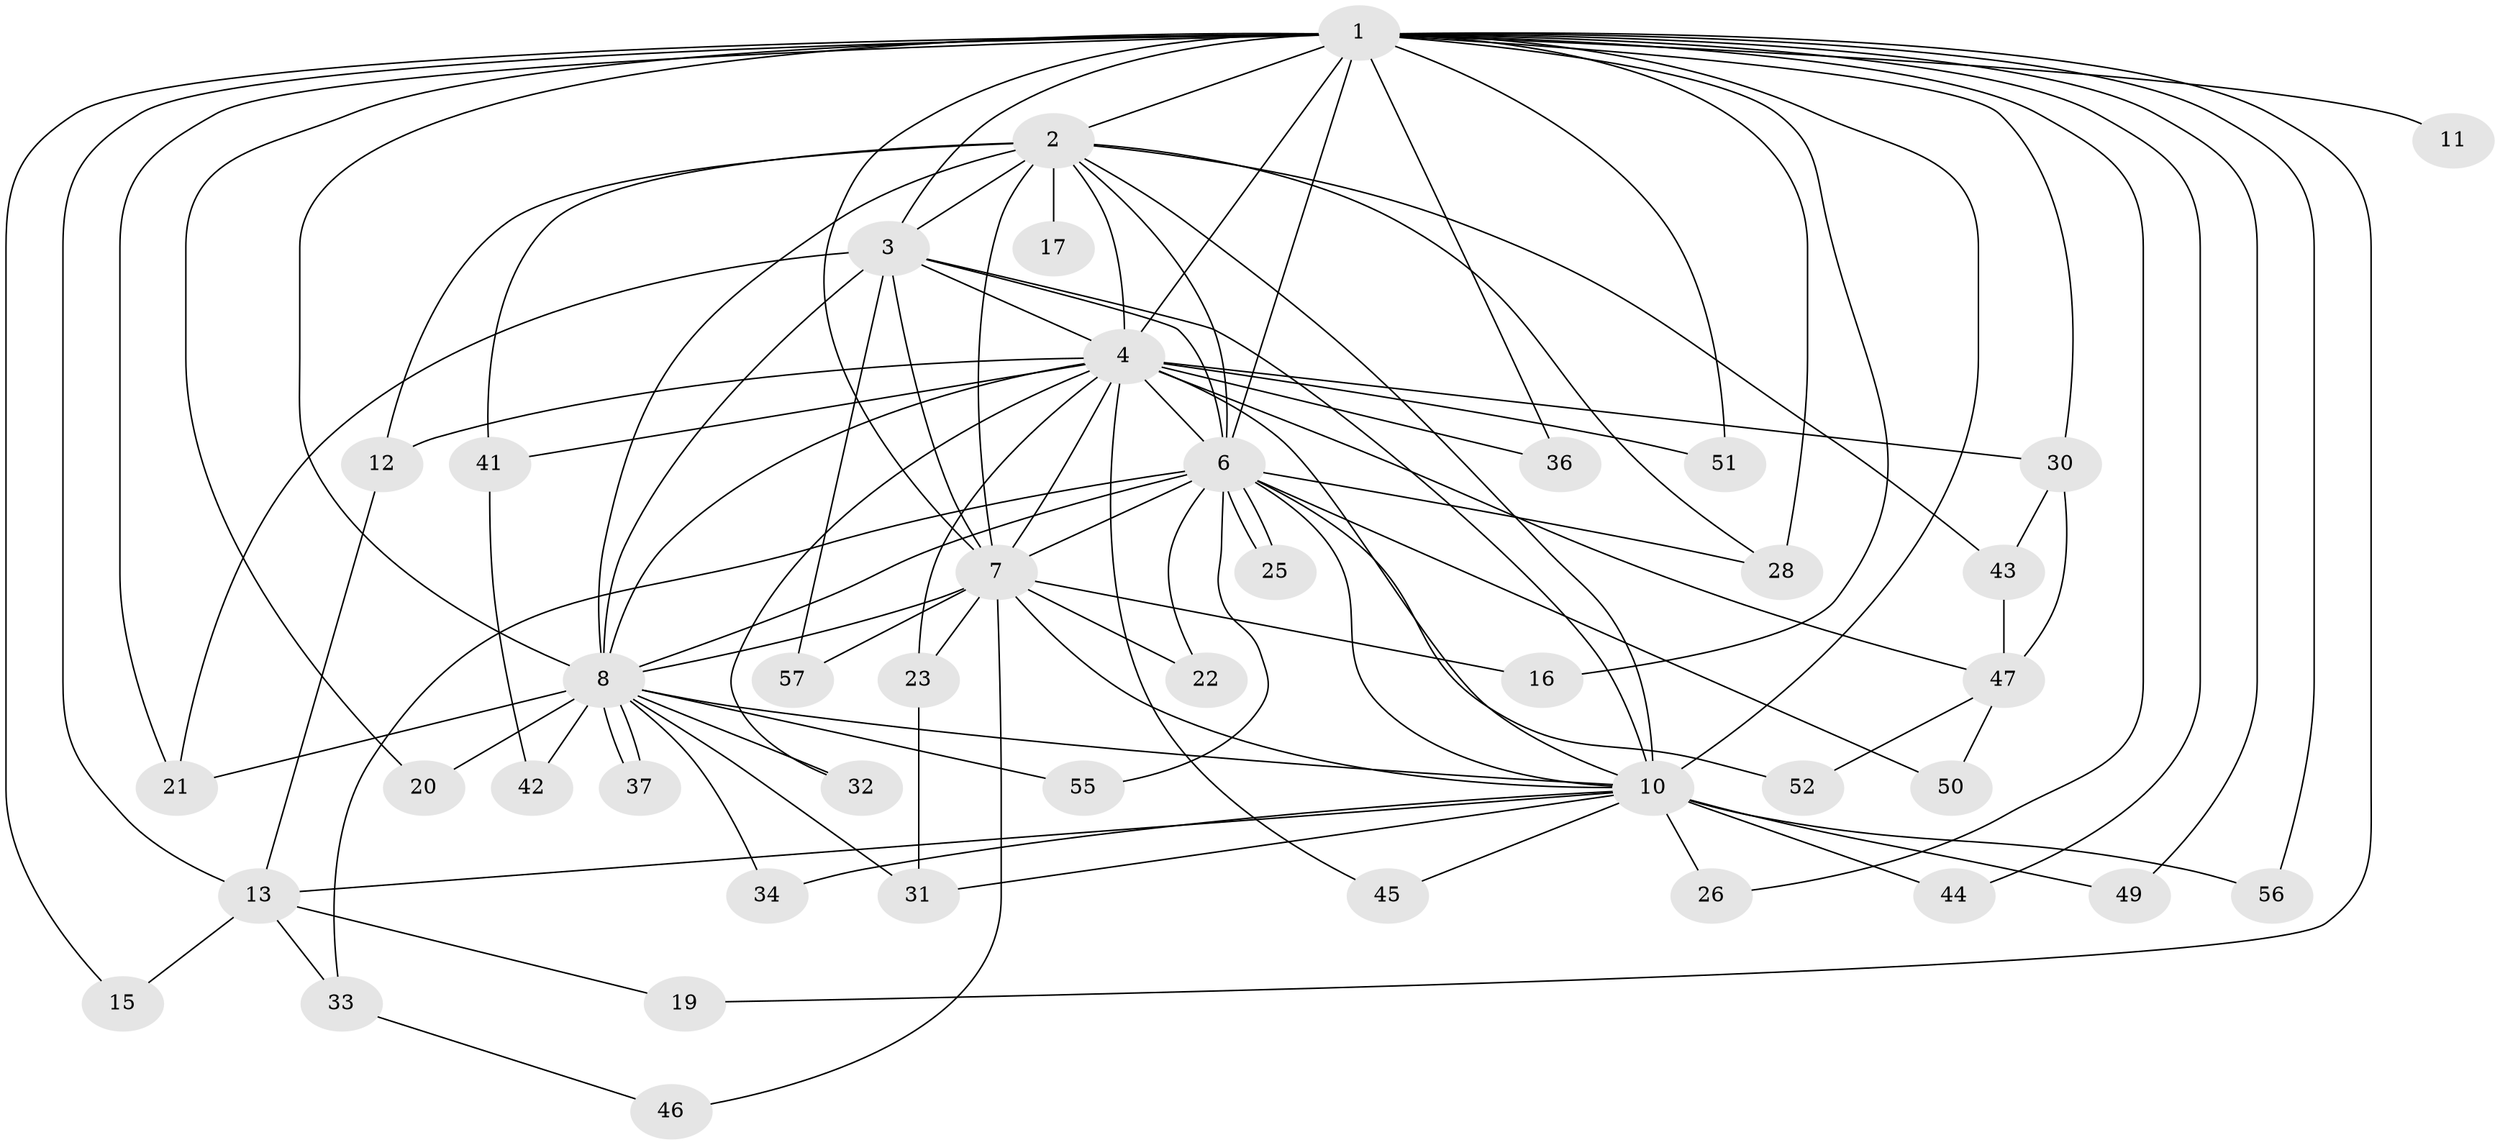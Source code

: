 // original degree distribution, {15: 0.017543859649122806, 11: 0.017543859649122806, 12: 0.017543859649122806, 17: 0.017543859649122806, 21: 0.017543859649122806, 18: 0.017543859649122806, 16: 0.05263157894736842, 20: 0.017543859649122806, 2: 0.5964912280701754, 4: 0.07017543859649122, 6: 0.017543859649122806, 3: 0.12280701754385964, 5: 0.017543859649122806}
// Generated by graph-tools (version 1.1) at 2025/11/02/27/25 16:11:01]
// undirected, 43 vertices, 101 edges
graph export_dot {
graph [start="1"]
  node [color=gray90,style=filled];
  1 [super="+5"];
  2 [super="+9"];
  3 [super="+18"];
  4 [super="+27"];
  6 [super="+39"];
  7 [super="+48"];
  8 [super="+24"];
  10 [super="+14"];
  11;
  12 [super="+29"];
  13 [super="+38"];
  15;
  16;
  17;
  19;
  20;
  21 [super="+53"];
  22;
  23 [super="+40"];
  25;
  26;
  28 [super="+35"];
  30;
  31;
  32;
  33;
  34;
  36;
  37;
  41;
  42;
  43;
  44;
  45;
  46;
  47 [super="+54"];
  49;
  50;
  51;
  52;
  55;
  56;
  57;
  1 -- 2 [weight=4];
  1 -- 3 [weight=2];
  1 -- 4 [weight=3];
  1 -- 6 [weight=2];
  1 -- 7 [weight=2];
  1 -- 8 [weight=2];
  1 -- 10 [weight=3];
  1 -- 11 [weight=2];
  1 -- 13;
  1 -- 26;
  1 -- 30;
  1 -- 56;
  1 -- 15;
  1 -- 16;
  1 -- 19;
  1 -- 20;
  1 -- 21;
  1 -- 28;
  1 -- 36;
  1 -- 44;
  1 -- 49;
  1 -- 51;
  2 -- 3 [weight=2];
  2 -- 4 [weight=2];
  2 -- 6 [weight=2];
  2 -- 7 [weight=3];
  2 -- 8 [weight=3];
  2 -- 10 [weight=2];
  2 -- 17 [weight=2];
  2 -- 41;
  2 -- 43;
  2 -- 12 [weight=2];
  2 -- 28;
  3 -- 4;
  3 -- 6;
  3 -- 7 [weight=2];
  3 -- 8;
  3 -- 10;
  3 -- 57;
  3 -- 21;
  4 -- 6;
  4 -- 7;
  4 -- 8;
  4 -- 10;
  4 -- 12;
  4 -- 23;
  4 -- 30;
  4 -- 32;
  4 -- 41;
  4 -- 51;
  4 -- 45;
  4 -- 36;
  4 -- 47;
  6 -- 7;
  6 -- 8 [weight=2];
  6 -- 10;
  6 -- 22;
  6 -- 25;
  6 -- 25;
  6 -- 28;
  6 -- 33;
  6 -- 50;
  6 -- 52;
  6 -- 55;
  7 -- 8;
  7 -- 10;
  7 -- 16;
  7 -- 22;
  7 -- 23;
  7 -- 46;
  7 -- 57;
  8 -- 10;
  8 -- 20;
  8 -- 21;
  8 -- 31;
  8 -- 32;
  8 -- 34;
  8 -- 37;
  8 -- 37;
  8 -- 42;
  8 -- 55;
  10 -- 13;
  10 -- 26;
  10 -- 31;
  10 -- 34;
  10 -- 44;
  10 -- 56;
  10 -- 45;
  10 -- 49;
  12 -- 13;
  13 -- 15;
  13 -- 19;
  13 -- 33;
  23 -- 31;
  30 -- 43;
  30 -- 47;
  33 -- 46;
  41 -- 42;
  43 -- 47;
  47 -- 50;
  47 -- 52;
}
